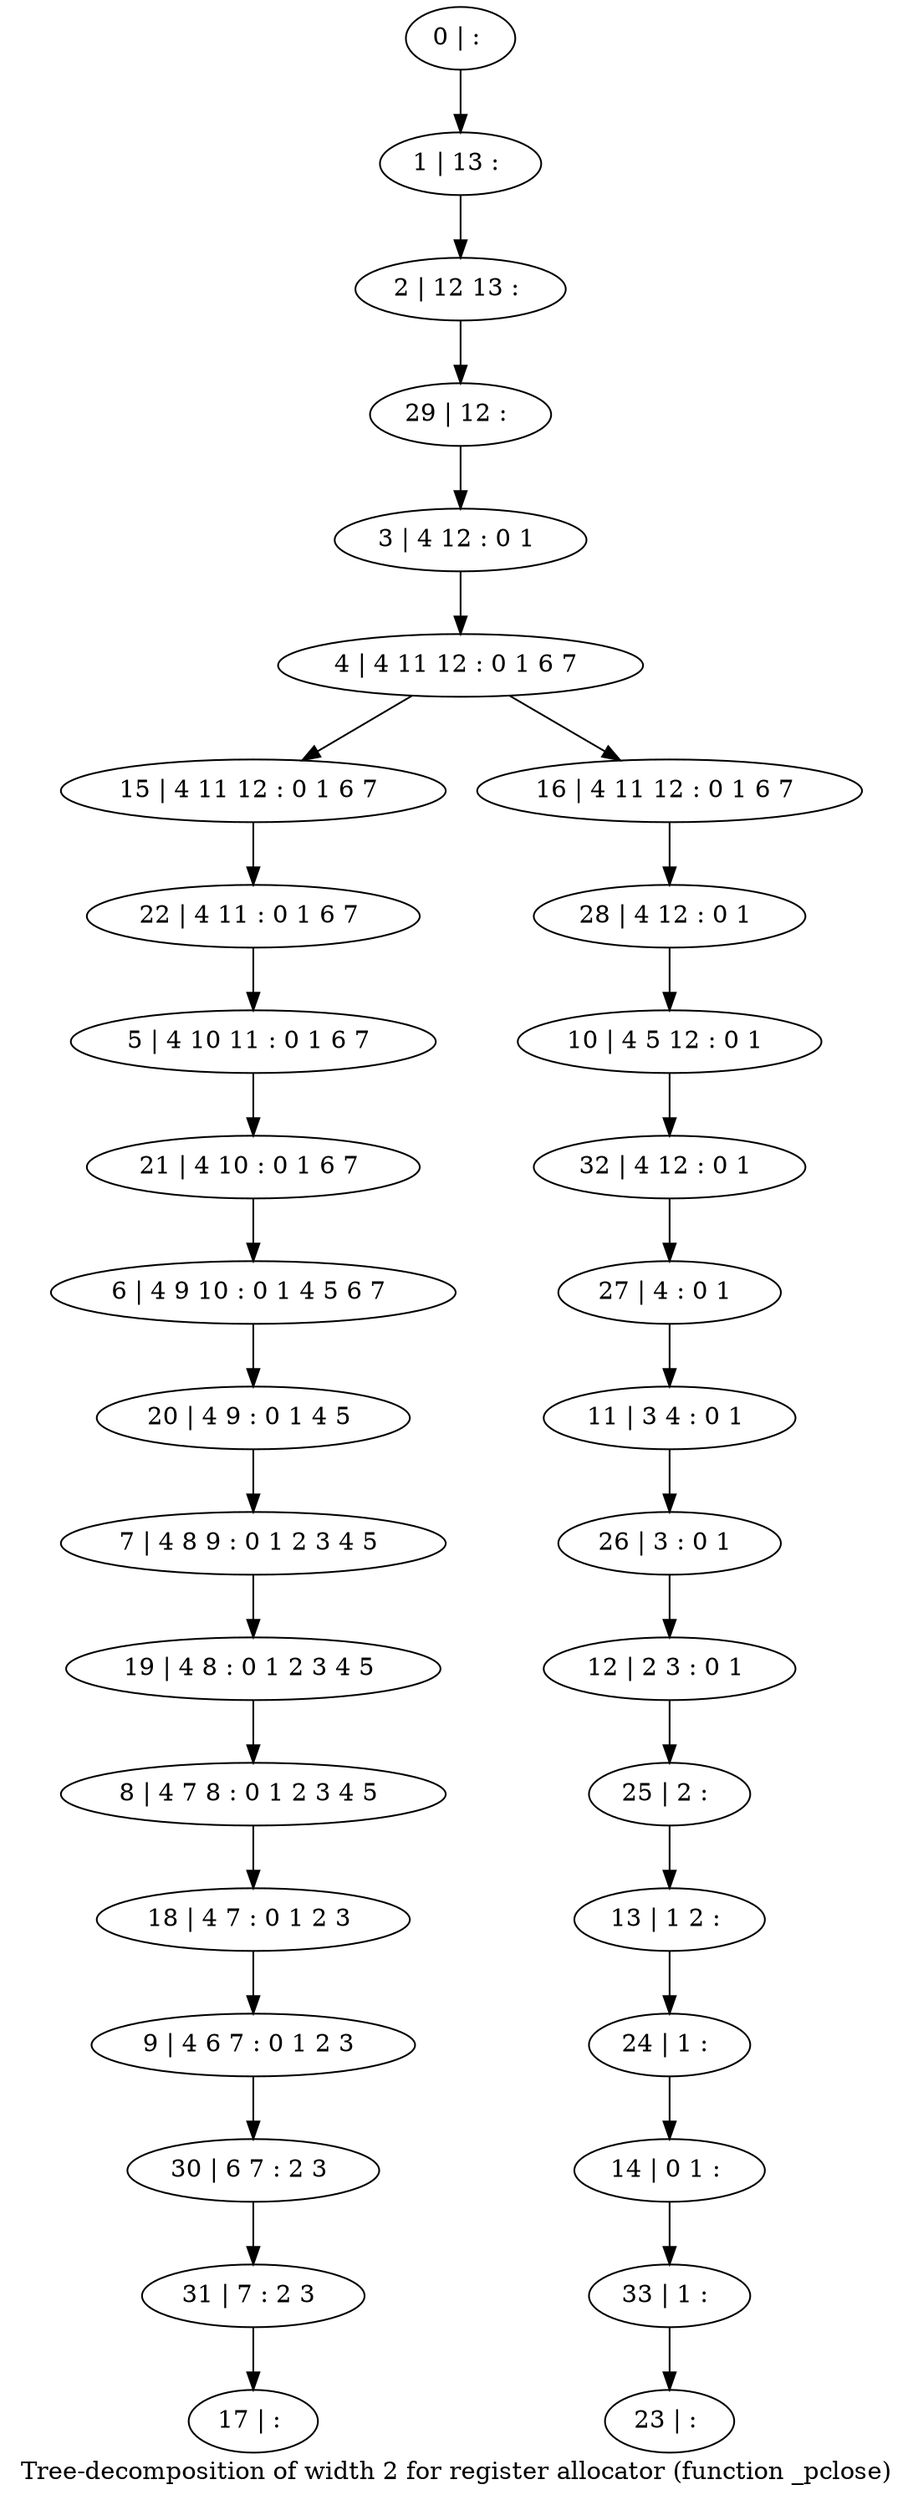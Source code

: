 digraph G {
graph [label="Tree-decomposition of width 2 for register allocator (function _pclose)"]
0[label="0 | : "];
1[label="1 | 13 : "];
2[label="2 | 12 13 : "];
3[label="3 | 4 12 : 0 1 "];
4[label="4 | 4 11 12 : 0 1 6 7 "];
5[label="5 | 4 10 11 : 0 1 6 7 "];
6[label="6 | 4 9 10 : 0 1 4 5 6 7 "];
7[label="7 | 4 8 9 : 0 1 2 3 4 5 "];
8[label="8 | 4 7 8 : 0 1 2 3 4 5 "];
9[label="9 | 4 6 7 : 0 1 2 3 "];
10[label="10 | 4 5 12 : 0 1 "];
11[label="11 | 3 4 : 0 1 "];
12[label="12 | 2 3 : 0 1 "];
13[label="13 | 1 2 : "];
14[label="14 | 0 1 : "];
15[label="15 | 4 11 12 : 0 1 6 7 "];
16[label="16 | 4 11 12 : 0 1 6 7 "];
17[label="17 | : "];
18[label="18 | 4 7 : 0 1 2 3 "];
19[label="19 | 4 8 : 0 1 2 3 4 5 "];
20[label="20 | 4 9 : 0 1 4 5 "];
21[label="21 | 4 10 : 0 1 6 7 "];
22[label="22 | 4 11 : 0 1 6 7 "];
23[label="23 | : "];
24[label="24 | 1 : "];
25[label="25 | 2 : "];
26[label="26 | 3 : 0 1 "];
27[label="27 | 4 : 0 1 "];
28[label="28 | 4 12 : 0 1 "];
29[label="29 | 12 : "];
30[label="30 | 6 7 : 2 3 "];
31[label="31 | 7 : 2 3 "];
32[label="32 | 4 12 : 0 1 "];
33[label="33 | 1 : "];
0->1 ;
1->2 ;
3->4 ;
4->15 ;
4->16 ;
18->9 ;
8->18 ;
19->8 ;
7->19 ;
20->7 ;
6->20 ;
21->6 ;
5->21 ;
22->5 ;
15->22 ;
24->14 ;
13->24 ;
25->13 ;
12->25 ;
26->12 ;
11->26 ;
27->11 ;
28->10 ;
16->28 ;
29->3 ;
2->29 ;
9->30 ;
31->17 ;
30->31 ;
32->27 ;
10->32 ;
33->23 ;
14->33 ;
}
